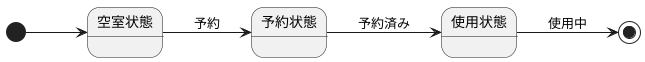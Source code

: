 @startuml 部屋オブジェクト
left to right direction
[*] --> 空室状態
空室状態 --> 予約状態: 予約
予約状態 --> 使用状態: 予約済み
使用状態 --> [*]: 使用中
@enduml
